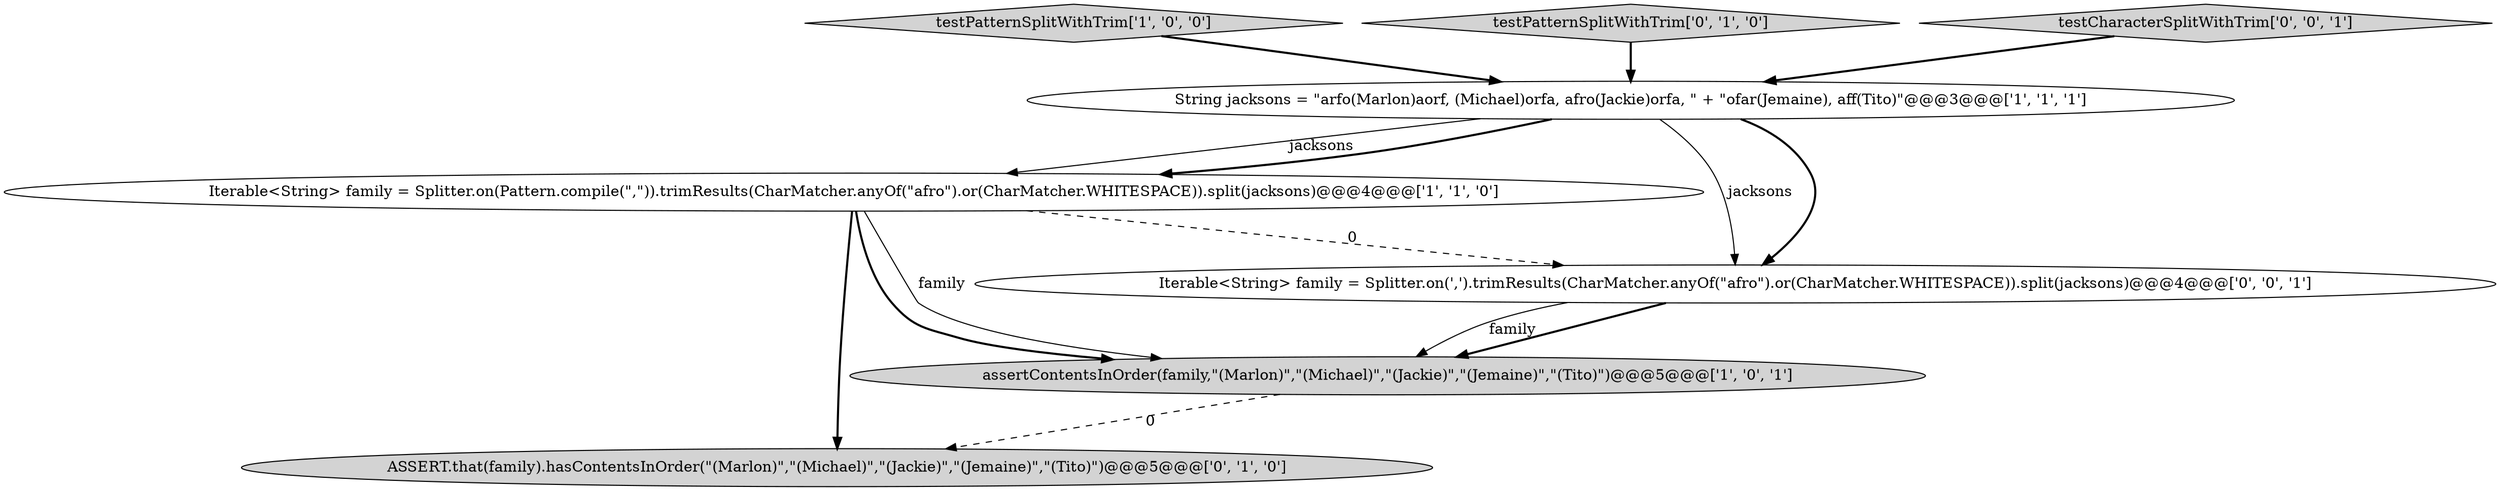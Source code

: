 digraph {
1 [style = filled, label = "String jacksons = \"arfo(Marlon)aorf, (Michael)orfa, afro(Jackie)orfa, \" + \"ofar(Jemaine), aff(Tito)\"@@@3@@@['1', '1', '1']", fillcolor = white, shape = ellipse image = "AAA0AAABBB1BBB"];
2 [style = filled, label = "testPatternSplitWithTrim['1', '0', '0']", fillcolor = lightgray, shape = diamond image = "AAA0AAABBB1BBB"];
4 [style = filled, label = "testPatternSplitWithTrim['0', '1', '0']", fillcolor = lightgray, shape = diamond image = "AAA0AAABBB2BBB"];
5 [style = filled, label = "ASSERT.that(family).hasContentsInOrder(\"(Marlon)\",\"(Michael)\",\"(Jackie)\",\"(Jemaine)\",\"(Tito)\")@@@5@@@['0', '1', '0']", fillcolor = lightgray, shape = ellipse image = "AAA1AAABBB2BBB"];
3 [style = filled, label = "Iterable<String> family = Splitter.on(Pattern.compile(\",\")).trimResults(CharMatcher.anyOf(\"afro\").or(CharMatcher.WHITESPACE)).split(jacksons)@@@4@@@['1', '1', '0']", fillcolor = white, shape = ellipse image = "AAA0AAABBB1BBB"];
6 [style = filled, label = "Iterable<String> family = Splitter.on(',').trimResults(CharMatcher.anyOf(\"afro\").or(CharMatcher.WHITESPACE)).split(jacksons)@@@4@@@['0', '0', '1']", fillcolor = white, shape = ellipse image = "AAA0AAABBB3BBB"];
0 [style = filled, label = "assertContentsInOrder(family,\"(Marlon)\",\"(Michael)\",\"(Jackie)\",\"(Jemaine)\",\"(Tito)\")@@@5@@@['1', '0', '1']", fillcolor = lightgray, shape = ellipse image = "AAA0AAABBB1BBB"];
7 [style = filled, label = "testCharacterSplitWithTrim['0', '0', '1']", fillcolor = lightgray, shape = diamond image = "AAA0AAABBB3BBB"];
6->0 [style = bold, label=""];
1->3 [style = solid, label="jacksons"];
3->0 [style = solid, label="family"];
3->6 [style = dashed, label="0"];
1->3 [style = bold, label=""];
7->1 [style = bold, label=""];
6->0 [style = solid, label="family"];
3->0 [style = bold, label=""];
2->1 [style = bold, label=""];
1->6 [style = bold, label=""];
3->5 [style = bold, label=""];
0->5 [style = dashed, label="0"];
1->6 [style = solid, label="jacksons"];
4->1 [style = bold, label=""];
}
